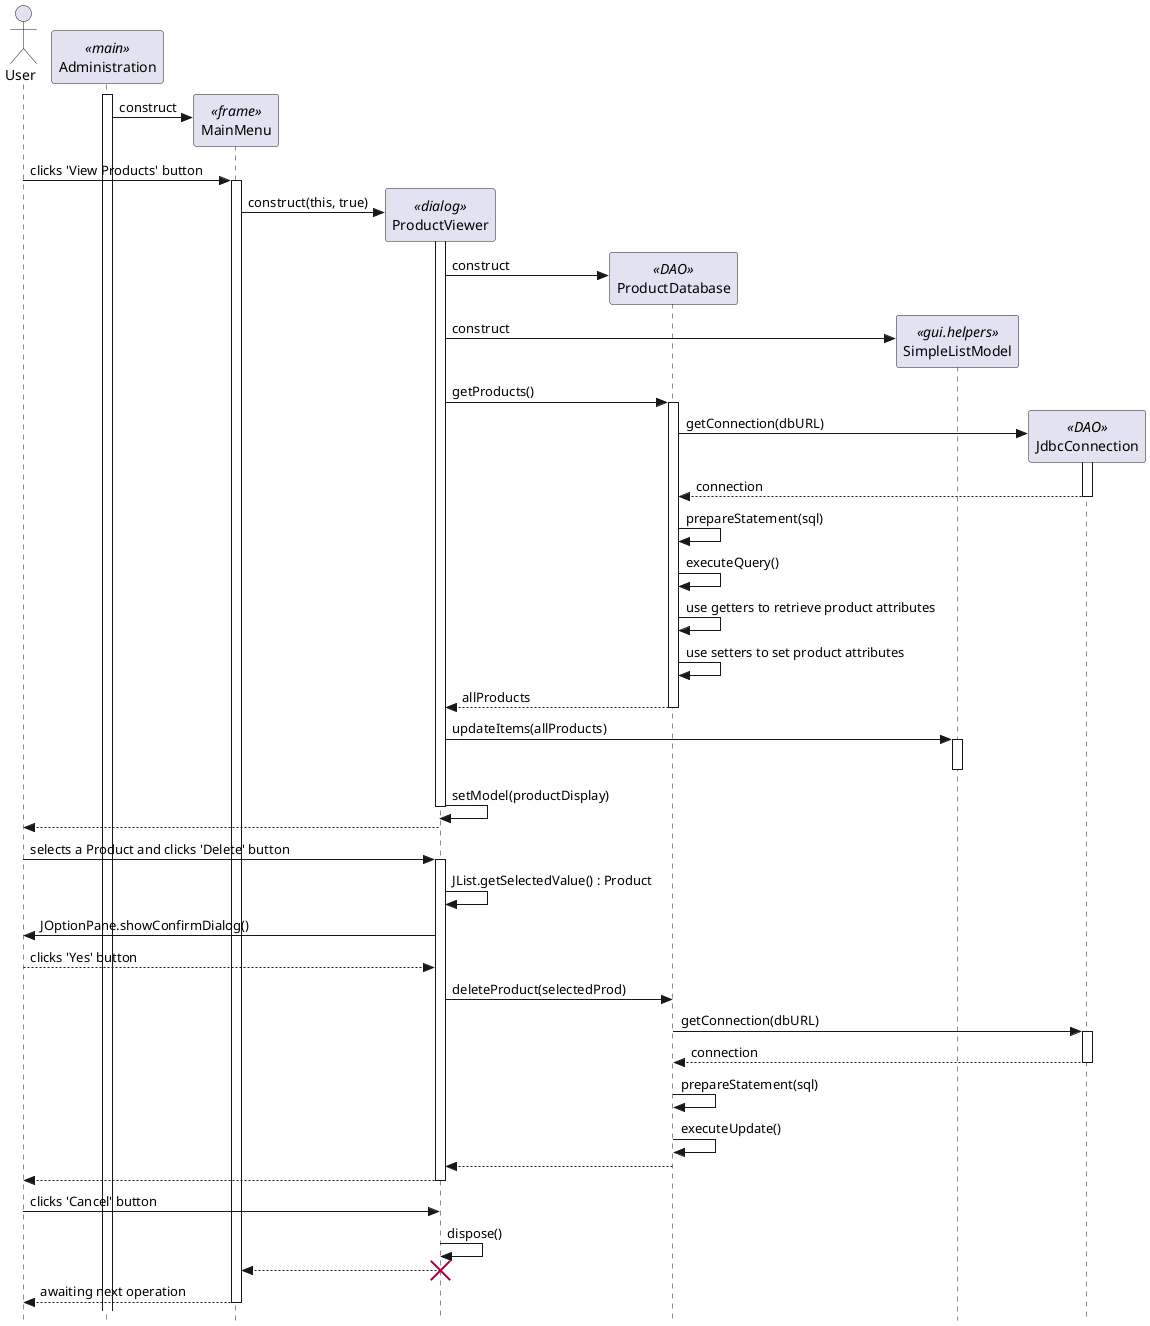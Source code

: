 @startuml

' use strict UML mode
skinparam style strictuml

' create actor user
actor "User" as user

' create main adminstration 
participant "Administration" as main <<main>>
main++

' create main menu frame
create "MainMenu" as menu <<frame>>
main -> menu : construct

user -> menu++ : clicks 'View Products' button

' create product viewer dialog
create "ProductViewer" as viewer <<dialog>>
menu -> viewer :  construct(this, true)

viewer++

' create a DAO
create "ProductDatabase" as dao <<DAO>>
viewer -> dao : construct 

' create the simple model list
create "SimpleListModel" as modellist <<gui.helpers>>
viewer -> modellist : construct



' get the products from dao database
viewer -> dao++ : getProducts()
'dao -> dao : JdbcConnection.getConnection(dbURL)
'dao -> dao : dbCon.prepareStatement(sql);
'dao -> dao : stmt.executeQuery()

create "JdbcConnection" as jdbc <<DAO>>
dao -> jdbc++ : getConnection(dbURL)
jdbc--> dao : connection
jdbc--

dao -> dao : prepareStatement(sql)
dao -> dao : executeQuery()
dao -> dao : use getters to retrieve product attributes
dao -> dao : use setters to set product attributes
dao --> viewer : allProducts
dao--

' put products in Simple List Model
viewer -> modellist++ : updateItems(allProducts)
modellist--

' update list to display products
viewer -> viewer : setModel(productDisplay)
viewer--

viewer --> user

' dispose dialog
user -> viewer++ : selects a Product and clicks 'Delete' button

viewer -> viewer : JList.getSelectedValue() : Product
viewer -> user : JOptionPane.showConfirmDialog()
user --> viewer : clicks 'Yes' button
viewer -> dao : deleteProduct(selectedProd)

dao -> jdbc++ : getConnection(dbURL)
jdbc--> dao : connection
jdbc--

dao -> dao : prepareStatement(sql)
dao -> dao : executeUpdate()

dao --> viewer
viewer --> user 
viewer--

user-> viewer : clicks 'Cancel' button
viewer -> viewer : dispose()

' show control returning to menu as viewer closes
viewer --> menu 
destroy viewer

menu --> user-- : awaiting next operation

@enduml

